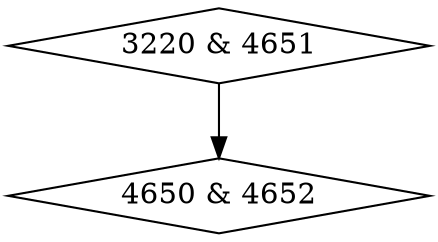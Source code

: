 digraph {
0 [label = "3220 & 4651", shape = diamond];
1 [label = "4650 & 4652", shape = diamond];
0->1;
}
